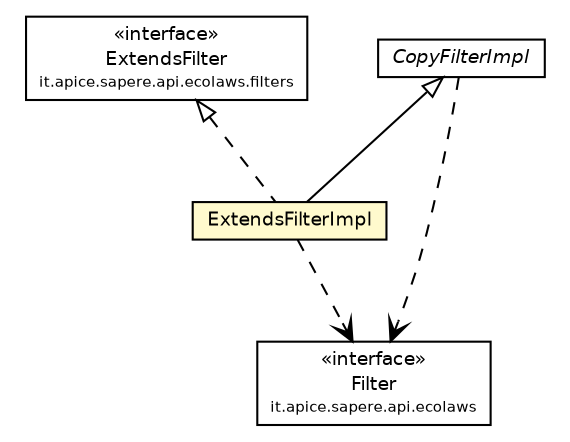 #!/usr/local/bin/dot
#
# Class diagram 
# Generated by UmlGraph version 4.4 (http://www.spinellis.gr/sw/umlgraph)
#

digraph G {
	edge [fontname="Helvetica",fontsize=10,labelfontname="Helvetica",labelfontsize=10];
	node [fontname="Helvetica",fontsize=10,shape=plaintext];
	// it.apice.sapere.api.ecolaws.Filter
	c39046 [label=<<table border="0" cellborder="1" cellspacing="0" cellpadding="2" port="p" href="../../Filter.html">
		<tr><td><table border="0" cellspacing="0" cellpadding="1">
			<tr><td> &laquo;interface&raquo; </td></tr>
			<tr><td> Filter </td></tr>
			<tr><td><font point-size="7.0"> it.apice.sapere.api.ecolaws </font></td></tr>
		</table></td></tr>
		</table>>, fontname="Helvetica", fontcolor="black", fontsize=9.0];
	// it.apice.sapere.api.ecolaws.filters.ExtendsFilter
	c39053 [label=<<table border="0" cellborder="1" cellspacing="0" cellpadding="2" port="p" href="../../filters/ExtendsFilter.html">
		<tr><td><table border="0" cellspacing="0" cellpadding="1">
			<tr><td> &laquo;interface&raquo; </td></tr>
			<tr><td> ExtendsFilter </td></tr>
			<tr><td><font point-size="7.0"> it.apice.sapere.api.ecolaws.filters </font></td></tr>
		</table></td></tr>
		</table>>, fontname="Helvetica", fontcolor="black", fontsize=9.0];
	// it.apice.sapere.api.ecolaws.filter.impl.ExtendsFilterImpl
	c39140 [label=<<table border="0" cellborder="1" cellspacing="0" cellpadding="2" port="p" bgcolor="lemonChiffon" href="./ExtendsFilterImpl.html">
		<tr><td><table border="0" cellspacing="0" cellpadding="1">
			<tr><td> ExtendsFilterImpl </td></tr>
		</table></td></tr>
		</table>>, fontname="Helvetica", fontcolor="black", fontsize=9.0];
	// it.apice.sapere.api.ecolaws.filter.impl.CopyFilterImpl
	c39141 [label=<<table border="0" cellborder="1" cellspacing="0" cellpadding="2" port="p" href="./CopyFilterImpl.html">
		<tr><td><table border="0" cellspacing="0" cellpadding="1">
			<tr><td><font face="Helvetica-Oblique"> CopyFilterImpl </font></td></tr>
		</table></td></tr>
		</table>>, fontname="Helvetica", fontcolor="black", fontsize=9.0];
	//it.apice.sapere.api.ecolaws.filter.impl.ExtendsFilterImpl extends it.apice.sapere.api.ecolaws.filter.impl.CopyFilterImpl
	c39141:p -> c39140:p [dir=back,arrowtail=empty];
	//it.apice.sapere.api.ecolaws.filter.impl.ExtendsFilterImpl implements it.apice.sapere.api.ecolaws.filters.ExtendsFilter
	c39053:p -> c39140:p [dir=back,arrowtail=empty,style=dashed];
	// it.apice.sapere.api.ecolaws.filter.impl.ExtendsFilterImpl DEPEND it.apice.sapere.api.ecolaws.Filter
	c39140:p -> c39046:p [taillabel="", label="", headlabel="", fontname="Helvetica", fontcolor="black", fontsize=10.0, color="black", arrowhead=open, style=dashed];
	// it.apice.sapere.api.ecolaws.filter.impl.CopyFilterImpl DEPEND it.apice.sapere.api.ecolaws.Filter
	c39141:p -> c39046:p [taillabel="", label="", headlabel="", fontname="Helvetica", fontcolor="black", fontsize=10.0, color="black", arrowhead=open, style=dashed];
}

